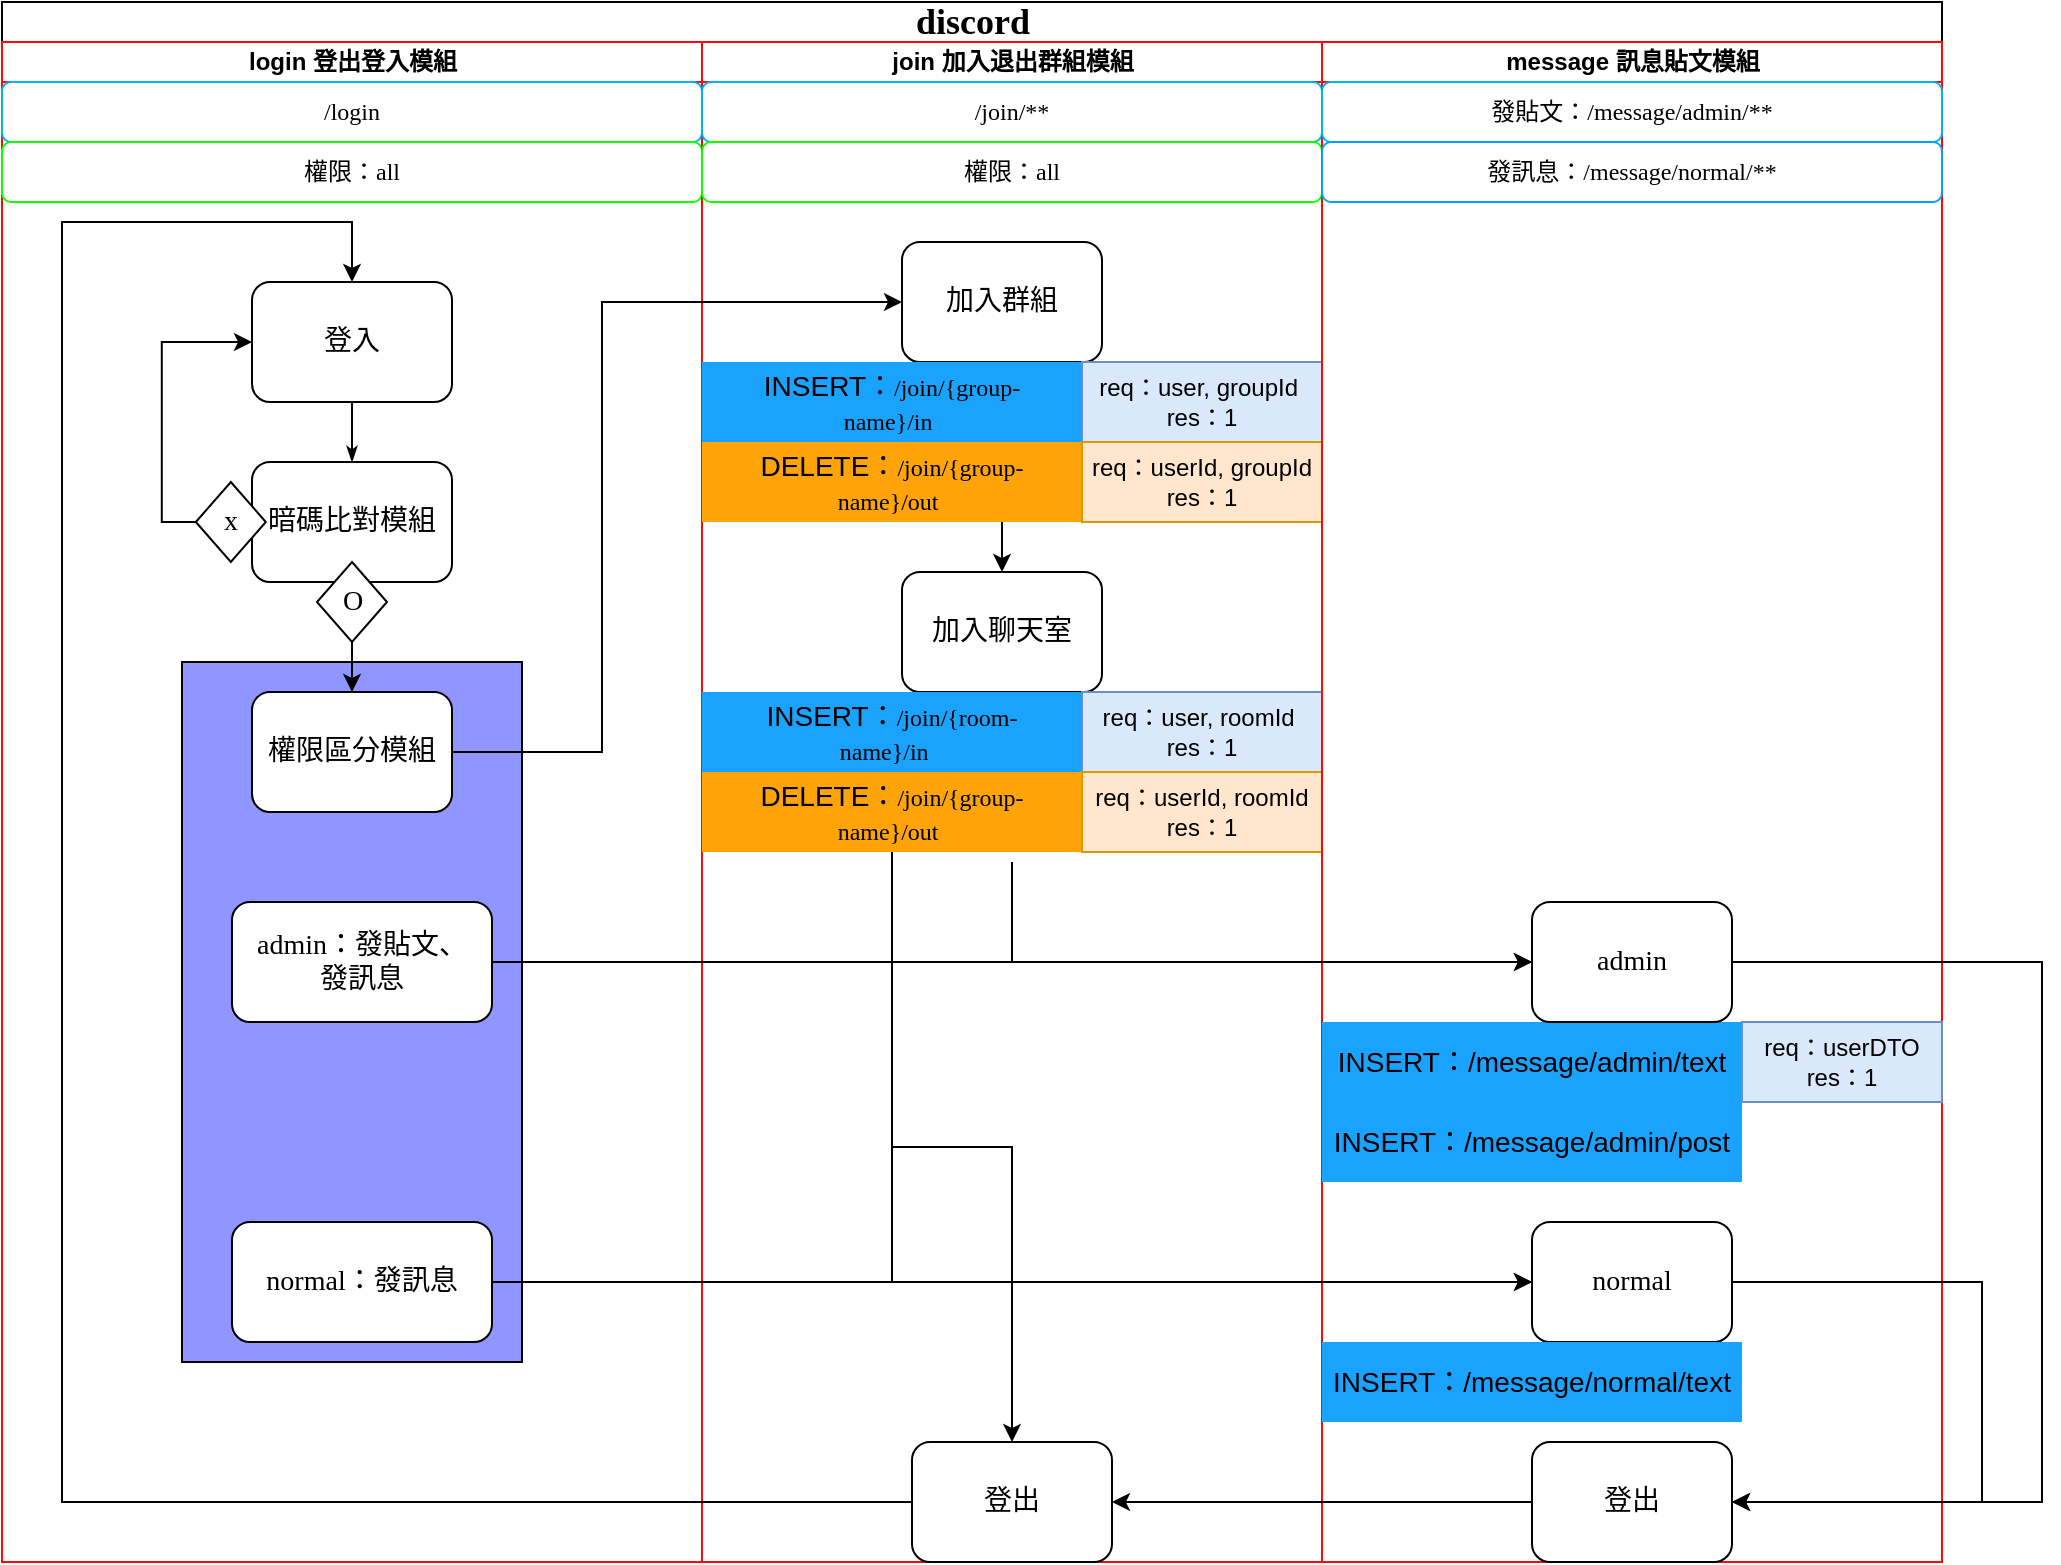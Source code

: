 <mxfile version="24.2.0" type="github">
  <diagram name="Page-1" id="74e2e168-ea6b-b213-b513-2b3c1d86103e">
    <mxGraphModel dx="855" dy="383" grid="1" gridSize="10" guides="1" tooltips="1" connect="1" arrows="1" fold="1" page="1" pageScale="1" pageWidth="1100" pageHeight="850" background="none" math="0" shadow="0">
      <root>
        <mxCell id="0" />
        <mxCell id="1" parent="0" />
        <mxCell id="77e6c97f196da883-1" value="&lt;font style=&quot;font-size: 18px;&quot;&gt;discord&lt;/font&gt;" style="swimlane;html=1;childLayout=stackLayout;startSize=20;rounded=0;shadow=0;labelBackgroundColor=none;strokeWidth=1;fontFamily=Verdana;fontSize=8;align=center;" parent="1" vertex="1">
          <mxGeometry x="70" y="40" width="970" height="780" as="geometry" />
        </mxCell>
        <mxCell id="TCiXfk5xuBNNh0pUbAXc-117" style="edgeStyle=orthogonalEdgeStyle;rounded=0;orthogonalLoop=1;jettySize=auto;html=1;exitX=0.5;exitY=1;exitDx=0;exitDy=0;entryX=0;entryY=0.5;entryDx=0;entryDy=0;" parent="77e6c97f196da883-1" source="TCiXfk5xuBNNh0pUbAXc-122" target="TCiXfk5xuBNNh0pUbAXc-105" edge="1">
          <mxGeometry relative="1" as="geometry" />
        </mxCell>
        <mxCell id="77e6c97f196da883-2" value="login 登出登入模組" style="swimlane;html=1;startSize=20;strokeColor=#FF0808;" parent="77e6c97f196da883-1" vertex="1">
          <mxGeometry y="20" width="350" height="760" as="geometry" />
        </mxCell>
        <mxCell id="TCiXfk5xuBNNh0pUbAXc-168" value="" style="rounded=0;whiteSpace=wrap;html=1;fillColor=#8F96FF;" parent="77e6c97f196da883-2" vertex="1">
          <mxGeometry x="90" y="310" width="170" height="350" as="geometry" />
        </mxCell>
        <mxCell id="77e6c97f196da883-8" value="&lt;font style=&quot;font-size: 14px;&quot;&gt;登入&lt;/font&gt;" style="rounded=1;whiteSpace=wrap;html=1;shadow=0;labelBackgroundColor=none;strokeWidth=1;fontFamily=Verdana;fontSize=8;align=center;" parent="77e6c97f196da883-2" vertex="1">
          <mxGeometry x="125" y="120" width="100" height="60" as="geometry" />
        </mxCell>
        <mxCell id="77e6c97f196da883-9" value="&lt;font style=&quot;font-size: 14px;&quot;&gt;暗碼比對模組&lt;/font&gt;" style="rounded=1;whiteSpace=wrap;html=1;shadow=0;labelBackgroundColor=none;strokeWidth=1;fontFamily=Verdana;fontSize=8;align=center;" parent="77e6c97f196da883-2" vertex="1">
          <mxGeometry x="125" y="210" width="100" height="60" as="geometry" />
        </mxCell>
        <mxCell id="TCiXfk5xuBNNh0pUbAXc-46" value="&lt;font style=&quot;font-size: 12px;&quot;&gt;/login&lt;/font&gt;" style="rounded=1;whiteSpace=wrap;html=1;shadow=0;labelBackgroundColor=none;strokeWidth=1;fontFamily=Verdana;fontSize=8;align=center;strokeColor=#00B3FF;" parent="77e6c97f196da883-2" vertex="1">
          <mxGeometry y="20" width="350" height="30" as="geometry" />
        </mxCell>
        <mxCell id="77e6c97f196da883-26" style="edgeStyle=orthogonalEdgeStyle;rounded=1;html=1;labelBackgroundColor=none;startArrow=none;startFill=0;startSize=5;endArrow=classicThin;endFill=1;endSize=5;jettySize=auto;orthogonalLoop=1;strokeWidth=1;fontFamily=Verdana;fontSize=8;exitX=0.5;exitY=1;exitDx=0;exitDy=0;entryX=0.5;entryY=0;entryDx=0;entryDy=0;" parent="77e6c97f196da883-2" source="77e6c97f196da883-8" target="77e6c97f196da883-9" edge="1">
          <mxGeometry relative="1" as="geometry" />
        </mxCell>
        <mxCell id="TCiXfk5xuBNNh0pUbAXc-58" style="edgeStyle=orthogonalEdgeStyle;rounded=0;orthogonalLoop=1;jettySize=auto;html=1;exitX=0;exitY=0.5;exitDx=0;exitDy=0;entryX=0;entryY=0.5;entryDx=0;entryDy=0;" parent="77e6c97f196da883-2" source="TCiXfk5xuBNNh0pUbAXc-49" target="77e6c97f196da883-8" edge="1">
          <mxGeometry relative="1" as="geometry">
            <Array as="points">
              <mxPoint x="79.91" y="240" />
              <mxPoint x="79.91" y="150" />
            </Array>
          </mxGeometry>
        </mxCell>
        <mxCell id="TCiXfk5xuBNNh0pUbAXc-49" value="&lt;font style=&quot;font-size: 14px;&quot;&gt;x&lt;/font&gt;" style="rhombus;whiteSpace=wrap;html=1;rounded=0;shadow=0;labelBackgroundColor=none;strokeWidth=1;fontFamily=Verdana;fontSize=8;align=center;" parent="77e6c97f196da883-2" vertex="1">
          <mxGeometry x="96.91" y="220" width="35" height="40" as="geometry" />
        </mxCell>
        <mxCell id="TCiXfk5xuBNNh0pUbAXc-60" style="edgeStyle=orthogonalEdgeStyle;rounded=0;orthogonalLoop=1;jettySize=auto;html=1;exitX=0.5;exitY=1;exitDx=0;exitDy=0;entryX=0.5;entryY=0;entryDx=0;entryDy=0;" parent="77e6c97f196da883-2" source="TCiXfk5xuBNNh0pUbAXc-54" target="TCiXfk5xuBNNh0pUbAXc-59" edge="1">
          <mxGeometry relative="1" as="geometry" />
        </mxCell>
        <mxCell id="TCiXfk5xuBNNh0pUbAXc-54" value="&lt;font style=&quot;font-size: 14px;&quot;&gt;O&lt;/font&gt;" style="rhombus;whiteSpace=wrap;html=1;rounded=0;shadow=0;labelBackgroundColor=none;strokeWidth=1;fontFamily=Verdana;fontSize=8;align=center;" parent="77e6c97f196da883-2" vertex="1">
          <mxGeometry x="157.5" y="260" width="35" height="40" as="geometry" />
        </mxCell>
        <mxCell id="TCiXfk5xuBNNh0pUbAXc-59" value="&lt;font style=&quot;font-size: 14px;&quot;&gt;權限區分模組&lt;/font&gt;" style="rounded=1;whiteSpace=wrap;html=1;shadow=0;labelBackgroundColor=none;strokeWidth=1;fontFamily=Verdana;fontSize=8;align=center;" parent="77e6c97f196da883-2" vertex="1">
          <mxGeometry x="125" y="325" width="100" height="60" as="geometry" />
        </mxCell>
        <mxCell id="TCiXfk5xuBNNh0pUbAXc-113" value="&lt;font style=&quot;font-size: 12px;&quot;&gt;權限：all&lt;/font&gt;" style="rounded=1;whiteSpace=wrap;html=1;shadow=0;labelBackgroundColor=none;strokeWidth=1;fontFamily=Verdana;fontSize=8;align=center;strokeColor=#11FF00;" parent="77e6c97f196da883-2" vertex="1">
          <mxGeometry y="50" width="350" height="30" as="geometry" />
        </mxCell>
        <mxCell id="77e6c97f196da883-40" style="edgeStyle=orthogonalEdgeStyle;rounded=1;html=1;labelBackgroundColor=none;startArrow=none;startFill=0;startSize=5;endArrow=classicThin;endFill=1;endSize=5;jettySize=auto;orthogonalLoop=1;strokeWidth=1;fontFamily=Verdana;fontSize=8" parent="77e6c97f196da883-1" edge="1">
          <mxGeometry relative="1" as="geometry">
            <mxPoint x="770" y="690" as="sourcePoint" />
          </mxGeometry>
        </mxCell>
        <mxCell id="107ba76e4e335f99-3" style="edgeStyle=orthogonalEdgeStyle;rounded=1;html=1;labelBackgroundColor=none;startArrow=none;startFill=0;startSize=5;endArrow=classicThin;endFill=1;endSize=5;jettySize=auto;orthogonalLoop=1;strokeColor=#000000;strokeWidth=1;fontFamily=Verdana;fontSize=8;fontColor=#000000;" parent="77e6c97f196da883-1" edge="1">
          <mxGeometry relative="1" as="geometry">
            <mxPoint x="670" y="610" as="sourcePoint" />
          </mxGeometry>
        </mxCell>
        <mxCell id="77e6c97f196da883-3" value="join 加入退出群組模組" style="swimlane;html=1;startSize=20;strokeColor=#FF0808;" parent="77e6c97f196da883-1" vertex="1">
          <mxGeometry x="350" y="20" width="310" height="760" as="geometry" />
        </mxCell>
        <mxCell id="TCiXfk5xuBNNh0pUbAXc-103" style="edgeStyle=orthogonalEdgeStyle;rounded=0;orthogonalLoop=1;jettySize=auto;html=1;exitX=0.5;exitY=1;exitDx=0;exitDy=0;entryX=0.5;entryY=0;entryDx=0;entryDy=0;" parent="77e6c97f196da883-3" source="77e6c97f196da883-11" target="TCiXfk5xuBNNh0pUbAXc-62" edge="1">
          <mxGeometry relative="1" as="geometry" />
        </mxCell>
        <mxCell id="TCiXfk5xuBNNh0pUbAXc-164" value="" style="edgeStyle=orthogonalEdgeStyle;rounded=0;orthogonalLoop=1;jettySize=auto;html=1;" parent="77e6c97f196da883-3" source="77e6c97f196da883-11" target="TCiXfk5xuBNNh0pUbAXc-161" edge="1">
          <mxGeometry relative="1" as="geometry" />
        </mxCell>
        <mxCell id="77e6c97f196da883-11" value="&lt;font style=&quot;font-size: 14px;&quot;&gt;加入群組&lt;/font&gt;" style="rounded=1;whiteSpace=wrap;html=1;shadow=0;labelBackgroundColor=none;strokeWidth=1;fontFamily=Verdana;fontSize=8;align=center;" parent="77e6c97f196da883-3" vertex="1">
          <mxGeometry x="100" y="100" width="100" height="60" as="geometry" />
        </mxCell>
        <mxCell id="TCiXfk5xuBNNh0pUbAXc-47" value="&lt;font style=&quot;font-size: 12px;&quot;&gt;/join/**&lt;/font&gt;" style="rounded=1;whiteSpace=wrap;html=1;shadow=0;labelBackgroundColor=none;strokeWidth=1;fontFamily=Verdana;fontSize=8;align=center;strokeColor=#00B3FF;" parent="77e6c97f196da883-3" vertex="1">
          <mxGeometry y="20" width="310" height="30" as="geometry" />
        </mxCell>
        <mxCell id="TCiXfk5xuBNNh0pUbAXc-62" value="&lt;font style=&quot;font-size: 14px;&quot;&gt;加入聊天室&lt;/font&gt;" style="rounded=1;whiteSpace=wrap;html=1;shadow=0;labelBackgroundColor=none;strokeWidth=1;fontFamily=Verdana;fontSize=8;align=center;" parent="77e6c97f196da883-3" vertex="1">
          <mxGeometry x="100" y="265" width="100" height="60" as="geometry" />
        </mxCell>
        <mxCell id="TCiXfk5xuBNNh0pUbAXc-114" value="&lt;font style=&quot;font-size: 12px;&quot;&gt;權限：all&lt;/font&gt;" style="rounded=1;whiteSpace=wrap;html=1;shadow=0;labelBackgroundColor=none;strokeWidth=1;fontFamily=Verdana;fontSize=8;align=center;strokeColor=#11FF00;" parent="77e6c97f196da883-3" vertex="1">
          <mxGeometry y="50" width="310" height="30" as="geometry" />
        </mxCell>
        <mxCell id="TCiXfk5xuBNNh0pUbAXc-161" value="&lt;div&gt;&lt;span style=&quot;font-size: 14px;&quot;&gt;INSERT：&lt;/span&gt;&lt;span style=&quot;font-family: Verdana; background-color: initial;&quot;&gt;/join/{group-name}/in&lt;/span&gt;&lt;span style=&quot;font-size: 14px; background-color: initial;&quot;&gt;&amp;nbsp;&lt;/span&gt;&lt;/div&gt;" style="shape=process;whiteSpace=wrap;html=1;backgroundOutline=1;fillColor=#19A3FF;strokeColor=none;" parent="77e6c97f196da883-3" vertex="1">
          <mxGeometry y="160" width="190" height="40" as="geometry" />
        </mxCell>
        <mxCell id="TCiXfk5xuBNNh0pUbAXc-162" value="&lt;div&gt;&lt;span style=&quot;font-size: 14px;&quot;&gt;DELETE：&lt;/span&gt;&lt;span style=&quot;font-family: Verdana; background-color: initial;&quot;&gt;/join/{group-name}/out&lt;/span&gt;&lt;span style=&quot;font-size: 14px; background-color: initial;&quot;&gt;&amp;nbsp;&lt;/span&gt;&lt;/div&gt;" style="shape=process;whiteSpace=wrap;html=1;backgroundOutline=1;fillColor=#FFA408;strokeColor=none;" parent="77e6c97f196da883-3" vertex="1">
          <mxGeometry y="200" width="190" height="40" as="geometry" />
        </mxCell>
        <mxCell id="TCiXfk5xuBNNh0pUbAXc-122" value="&lt;span style=&quot;font-size: 14px;&quot;&gt;INSERT：&lt;/span&gt;&lt;span style=&quot;background-color: initial; font-family: Verdana;&quot;&gt;/join/{room-name}/in&lt;/span&gt;&lt;span style=&quot;background-color: initial; font-size: 14px;&quot;&gt;&amp;nbsp;&amp;nbsp;&lt;/span&gt;" style="shape=process;whiteSpace=wrap;html=1;backgroundOutline=1;fillColor=#19A3FF;strokeColor=none;" parent="77e6c97f196da883-3" vertex="1">
          <mxGeometry y="325" width="190" height="40" as="geometry" />
        </mxCell>
        <mxCell id="TCiXfk5xuBNNh0pUbAXc-174" style="edgeStyle=orthogonalEdgeStyle;rounded=0;orthogonalLoop=1;jettySize=auto;html=1;exitX=0.5;exitY=1;exitDx=0;exitDy=0;entryX=0.5;entryY=0;entryDx=0;entryDy=0;" parent="77e6c97f196da883-3" source="TCiXfk5xuBNNh0pUbAXc-163" target="TCiXfk5xuBNNh0pUbAXc-169" edge="1">
          <mxGeometry relative="1" as="geometry" />
        </mxCell>
        <mxCell id="TCiXfk5xuBNNh0pUbAXc-163" value="&lt;div&gt;&lt;span style=&quot;font-size: 14px;&quot;&gt;DELETE：&lt;/span&gt;&lt;span style=&quot;font-family: Verdana; background-color: initial;&quot;&gt;/join/{group-name}/out&lt;/span&gt;&lt;span style=&quot;font-size: 14px; background-color: initial;&quot;&gt;&amp;nbsp;&lt;/span&gt;&lt;/div&gt;" style="shape=process;whiteSpace=wrap;html=1;backgroundOutline=1;fillColor=#FFA408;strokeColor=none;" parent="77e6c97f196da883-3" vertex="1">
          <mxGeometry y="365" width="190" height="40" as="geometry" />
        </mxCell>
        <mxCell id="TCiXfk5xuBNNh0pUbAXc-169" value="&lt;span style=&quot;font-size: 14px;&quot;&gt;登出&lt;/span&gt;" style="rounded=1;whiteSpace=wrap;html=1;shadow=0;labelBackgroundColor=none;strokeWidth=1;fontFamily=Verdana;fontSize=8;align=center;" parent="77e6c97f196da883-3" vertex="1">
          <mxGeometry x="105" y="700" width="100" height="60" as="geometry" />
        </mxCell>
        <mxCell id="caw4e2l-Zk4vS1gQuyCD-6" style="edgeStyle=none;curved=1;rounded=0;orthogonalLoop=1;jettySize=auto;html=1;entryX=1;entryY=0.5;entryDx=0;entryDy=0;fontSize=12;startSize=8;endSize=8;" edge="1" parent="77e6c97f196da883-3" source="TCiXfk5xuBNNh0pUbAXc-161" target="TCiXfk5xuBNNh0pUbAXc-161">
          <mxGeometry relative="1" as="geometry" />
        </mxCell>
        <mxCell id="caw4e2l-Zk4vS1gQuyCD-7" style="edgeStyle=none;curved=1;rounded=0;orthogonalLoop=1;jettySize=auto;html=1;exitX=1;exitY=0.5;exitDx=0;exitDy=0;fontSize=12;startSize=8;endSize=8;" edge="1" parent="77e6c97f196da883-3" source="TCiXfk5xuBNNh0pUbAXc-162" target="TCiXfk5xuBNNh0pUbAXc-162">
          <mxGeometry relative="1" as="geometry" />
        </mxCell>
        <mxCell id="caw4e2l-Zk4vS1gQuyCD-8" value="req：user, groupId&amp;nbsp;&lt;div&gt;res：1&lt;/div&gt;" style="rounded=0;whiteSpace=wrap;html=1;fillColor=#dae8fc;strokeColor=#6c8ebf;" vertex="1" parent="77e6c97f196da883-3">
          <mxGeometry x="190" y="160" width="120" height="40" as="geometry" />
        </mxCell>
        <mxCell id="caw4e2l-Zk4vS1gQuyCD-9" value="req：userId, groupId&lt;div&gt;res：1&lt;/div&gt;" style="rounded=0;whiteSpace=wrap;html=1;fillColor=#ffe6cc;strokeColor=#d79b00;" vertex="1" parent="77e6c97f196da883-3">
          <mxGeometry x="190" y="200" width="120" height="40" as="geometry" />
        </mxCell>
        <mxCell id="caw4e2l-Zk4vS1gQuyCD-17" value="req：user, roomId&amp;nbsp;&lt;div&gt;res：1&lt;/div&gt;" style="rounded=0;whiteSpace=wrap;html=1;fillColor=#dae8fc;strokeColor=#6c8ebf;" vertex="1" parent="77e6c97f196da883-3">
          <mxGeometry x="190" y="325" width="120" height="40" as="geometry" />
        </mxCell>
        <mxCell id="caw4e2l-Zk4vS1gQuyCD-18" value="req：userId, roomId&lt;div&gt;res：1&lt;/div&gt;" style="rounded=0;whiteSpace=wrap;html=1;fillColor=#ffe6cc;strokeColor=#d79b00;" vertex="1" parent="77e6c97f196da883-3">
          <mxGeometry x="190" y="365" width="120" height="40" as="geometry" />
        </mxCell>
        <mxCell id="TCiXfk5xuBNNh0pUbAXc-102" style="edgeStyle=orthogonalEdgeStyle;rounded=0;orthogonalLoop=1;jettySize=auto;html=1;exitX=1;exitY=0.5;exitDx=0;exitDy=0;entryX=0;entryY=0.5;entryDx=0;entryDy=0;" parent="77e6c97f196da883-1" source="TCiXfk5xuBNNh0pUbAXc-59" target="77e6c97f196da883-11" edge="1">
          <mxGeometry relative="1" as="geometry">
            <Array as="points">
              <mxPoint x="300" y="375" />
              <mxPoint x="300" y="150" />
            </Array>
          </mxGeometry>
        </mxCell>
        <mxCell id="TCiXfk5xuBNNh0pUbAXc-107" style="edgeStyle=orthogonalEdgeStyle;rounded=0;orthogonalLoop=1;jettySize=auto;html=1;entryX=0;entryY=0.5;entryDx=0;entryDy=0;" parent="77e6c97f196da883-1" target="TCiXfk5xuBNNh0pUbAXc-104" edge="1">
          <mxGeometry relative="1" as="geometry">
            <mxPoint x="505" y="430" as="sourcePoint" />
            <Array as="points">
              <mxPoint x="505" y="480" />
            </Array>
          </mxGeometry>
        </mxCell>
        <mxCell id="77e6c97f196da883-4" value="message 訊息貼文模組" style="swimlane;html=1;startSize=20;strokeColor=#FF0808;" parent="77e6c97f196da883-1" vertex="1">
          <mxGeometry x="660" y="20" width="310" height="760" as="geometry" />
        </mxCell>
        <mxCell id="TCiXfk5xuBNNh0pUbAXc-48" value="&lt;font style=&quot;font-size: 12px;&quot;&gt;發貼文：/message/admin/**&lt;/font&gt;" style="rounded=1;whiteSpace=wrap;html=1;shadow=0;labelBackgroundColor=none;strokeWidth=1;fontFamily=Verdana;fontSize=8;align=center;strokeColor=#00B3FF;" parent="77e6c97f196da883-4" vertex="1">
          <mxGeometry y="20" width="310" height="30" as="geometry" />
        </mxCell>
        <mxCell id="TCiXfk5xuBNNh0pUbAXc-115" value="&lt;font style=&quot;font-size: 12px;&quot;&gt;發訊息：/message/normal/**&lt;/font&gt;" style="rounded=1;whiteSpace=wrap;html=1;shadow=0;labelBackgroundColor=none;strokeWidth=1;fontFamily=Verdana;fontSize=8;align=center;strokeColor=#00A2FF;" parent="77e6c97f196da883-4" vertex="1">
          <mxGeometry y="50" width="310" height="30" as="geometry" />
        </mxCell>
        <mxCell id="TCiXfk5xuBNNh0pUbAXc-116" value="&lt;span style=&quot;font-size: 14px;&quot;&gt;INSERT：/message/admin/text&lt;/span&gt;" style="shape=process;whiteSpace=wrap;html=1;backgroundOutline=1;fillColor=#19A3FF;strokeColor=none;" parent="77e6c97f196da883-4" vertex="1">
          <mxGeometry y="490" width="210" height="40" as="geometry" />
        </mxCell>
        <mxCell id="TCiXfk5xuBNNh0pUbAXc-98" value="&lt;font style=&quot;font-size: 14px;&quot;&gt;normal：發訊息&lt;/font&gt;" style="rounded=1;whiteSpace=wrap;html=1;shadow=0;labelBackgroundColor=none;strokeWidth=1;fontFamily=Verdana;fontSize=8;align=center;" parent="77e6c97f196da883-4" vertex="1">
          <mxGeometry x="-545" y="590" width="130" height="60" as="geometry" />
        </mxCell>
        <mxCell id="TCiXfk5xuBNNh0pUbAXc-172" style="edgeStyle=orthogonalEdgeStyle;rounded=0;orthogonalLoop=1;jettySize=auto;html=1;exitX=1;exitY=0.5;exitDx=0;exitDy=0;entryX=1;entryY=0.5;entryDx=0;entryDy=0;" parent="77e6c97f196da883-4" source="TCiXfk5xuBNNh0pUbAXc-105" target="TCiXfk5xuBNNh0pUbAXc-170" edge="1">
          <mxGeometry relative="1" as="geometry">
            <Array as="points">
              <mxPoint x="330" y="620" />
              <mxPoint x="330" y="730" />
            </Array>
          </mxGeometry>
        </mxCell>
        <mxCell id="TCiXfk5xuBNNh0pUbAXc-105" value="&lt;font style=&quot;font-size: 14px;&quot;&gt;normal&lt;/font&gt;" style="rounded=1;whiteSpace=wrap;html=1;shadow=0;labelBackgroundColor=none;strokeWidth=1;fontFamily=Verdana;fontSize=8;align=center;" parent="77e6c97f196da883-4" vertex="1">
          <mxGeometry x="105" y="590" width="100" height="60" as="geometry" />
        </mxCell>
        <mxCell id="TCiXfk5xuBNNh0pUbAXc-173" style="edgeStyle=orthogonalEdgeStyle;rounded=0;orthogonalLoop=1;jettySize=auto;html=1;exitX=1;exitY=0.5;exitDx=0;exitDy=0;entryX=1;entryY=0.5;entryDx=0;entryDy=0;" parent="77e6c97f196da883-4" source="TCiXfk5xuBNNh0pUbAXc-104" target="TCiXfk5xuBNNh0pUbAXc-170" edge="1">
          <mxGeometry relative="1" as="geometry">
            <Array as="points">
              <mxPoint x="360" y="460" />
              <mxPoint x="360" y="730" />
            </Array>
          </mxGeometry>
        </mxCell>
        <mxCell id="TCiXfk5xuBNNh0pUbAXc-104" value="&lt;span style=&quot;font-size: 14px;&quot;&gt;admin&lt;/span&gt;" style="rounded=1;whiteSpace=wrap;html=1;shadow=0;labelBackgroundColor=none;strokeWidth=1;fontFamily=Verdana;fontSize=8;align=center;" parent="77e6c97f196da883-4" vertex="1">
          <mxGeometry x="105" y="430" width="100" height="60" as="geometry" />
        </mxCell>
        <mxCell id="77e6c97f196da883-10" value="&lt;font style=&quot;font-size: 14px;&quot;&gt;admin：發貼文、&lt;/font&gt;&lt;div&gt;&lt;font style=&quot;font-size: 14px;&quot;&gt;發訊息&lt;/font&gt;&lt;/div&gt;" style="rounded=1;whiteSpace=wrap;html=1;shadow=0;labelBackgroundColor=none;strokeWidth=1;fontFamily=Verdana;fontSize=8;align=center;" parent="77e6c97f196da883-4" vertex="1">
          <mxGeometry x="-545" y="430" width="130" height="60" as="geometry" />
        </mxCell>
        <mxCell id="TCiXfk5xuBNNh0pUbAXc-112" style="edgeStyle=orthogonalEdgeStyle;rounded=0;orthogonalLoop=1;jettySize=auto;html=1;exitX=1;exitY=0.5;exitDx=0;exitDy=0;entryX=0;entryY=0.5;entryDx=0;entryDy=0;" parent="77e6c97f196da883-4" source="TCiXfk5xuBNNh0pUbAXc-98" target="TCiXfk5xuBNNh0pUbAXc-105" edge="1">
          <mxGeometry relative="1" as="geometry">
            <mxPoint x="-150" y="600.091" as="targetPoint" />
            <Array as="points" />
          </mxGeometry>
        </mxCell>
        <mxCell id="TCiXfk5xuBNNh0pUbAXc-111" style="edgeStyle=orthogonalEdgeStyle;rounded=0;orthogonalLoop=1;jettySize=auto;html=1;exitX=1;exitY=0.5;exitDx=0;exitDy=0;entryX=0;entryY=0.5;entryDx=0;entryDy=0;" parent="77e6c97f196da883-4" source="77e6c97f196da883-10" target="TCiXfk5xuBNNh0pUbAXc-104" edge="1">
          <mxGeometry relative="1" as="geometry">
            <mxPoint x="40" y="460" as="targetPoint" />
          </mxGeometry>
        </mxCell>
        <mxCell id="TCiXfk5xuBNNh0pUbAXc-119" value="&lt;span style=&quot;font-size: 14px;&quot;&gt;INSERT：/message/admin/post&lt;/span&gt;" style="shape=process;whiteSpace=wrap;html=1;backgroundOutline=1;fillColor=#19A3FF;strokeColor=none;" parent="77e6c97f196da883-4" vertex="1">
          <mxGeometry y="530" width="210" height="40" as="geometry" />
        </mxCell>
        <mxCell id="TCiXfk5xuBNNh0pUbAXc-120" value="&lt;span style=&quot;font-size: 14px;&quot;&gt;INSERT：/message/normal/text&lt;/span&gt;" style="shape=process;whiteSpace=wrap;html=1;backgroundOutline=1;fillColor=#19A3FF;strokeColor=none;" parent="77e6c97f196da883-4" vertex="1">
          <mxGeometry y="650" width="210" height="40" as="geometry" />
        </mxCell>
        <mxCell id="TCiXfk5xuBNNh0pUbAXc-170" value="&lt;span style=&quot;font-size: 14px;&quot;&gt;登出&lt;/span&gt;" style="rounded=1;whiteSpace=wrap;html=1;shadow=0;labelBackgroundColor=none;strokeWidth=1;fontFamily=Verdana;fontSize=8;align=center;" parent="77e6c97f196da883-4" vertex="1">
          <mxGeometry x="105" y="700" width="100" height="60" as="geometry" />
        </mxCell>
        <mxCell id="caw4e2l-Zk4vS1gQuyCD-16" value="req：userDTO&lt;div&gt;res：1&lt;/div&gt;" style="rounded=0;whiteSpace=wrap;html=1;fillColor=#dae8fc;strokeColor=#6c8ebf;" vertex="1" parent="77e6c97f196da883-4">
          <mxGeometry x="210" y="490" width="100" height="40" as="geometry" />
        </mxCell>
        <mxCell id="TCiXfk5xuBNNh0pUbAXc-175" style="edgeStyle=orthogonalEdgeStyle;rounded=0;orthogonalLoop=1;jettySize=auto;html=1;exitX=0;exitY=0.5;exitDx=0;exitDy=0;entryX=1;entryY=0.5;entryDx=0;entryDy=0;" parent="77e6c97f196da883-1" source="TCiXfk5xuBNNh0pUbAXc-170" target="TCiXfk5xuBNNh0pUbAXc-169" edge="1">
          <mxGeometry relative="1" as="geometry" />
        </mxCell>
        <mxCell id="TCiXfk5xuBNNh0pUbAXc-176" style="edgeStyle=orthogonalEdgeStyle;rounded=0;orthogonalLoop=1;jettySize=auto;html=1;exitX=0;exitY=0.5;exitDx=0;exitDy=0;entryX=0.5;entryY=0;entryDx=0;entryDy=0;" parent="77e6c97f196da883-1" source="TCiXfk5xuBNNh0pUbAXc-169" target="77e6c97f196da883-8" edge="1">
          <mxGeometry relative="1" as="geometry">
            <Array as="points">
              <mxPoint x="30" y="750" />
              <mxPoint x="30" y="110" />
              <mxPoint x="175" y="110" />
            </Array>
          </mxGeometry>
        </mxCell>
      </root>
    </mxGraphModel>
  </diagram>
</mxfile>
